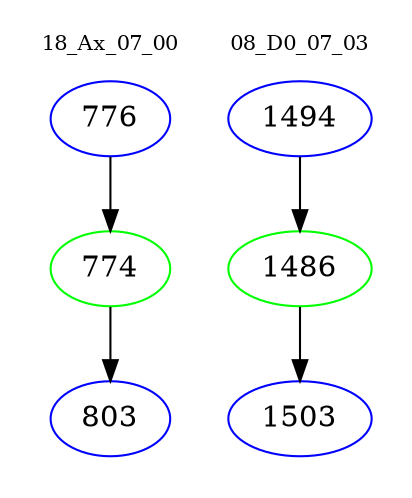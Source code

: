 digraph{
subgraph cluster_0 {
color = white
label = "18_Ax_07_00";
fontsize=10;
T0_776 [label="776", color="blue"]
T0_776 -> T0_774 [color="black"]
T0_774 [label="774", color="green"]
T0_774 -> T0_803 [color="black"]
T0_803 [label="803", color="blue"]
}
subgraph cluster_1 {
color = white
label = "08_D0_07_03";
fontsize=10;
T1_1494 [label="1494", color="blue"]
T1_1494 -> T1_1486 [color="black"]
T1_1486 [label="1486", color="green"]
T1_1486 -> T1_1503 [color="black"]
T1_1503 [label="1503", color="blue"]
}
}
